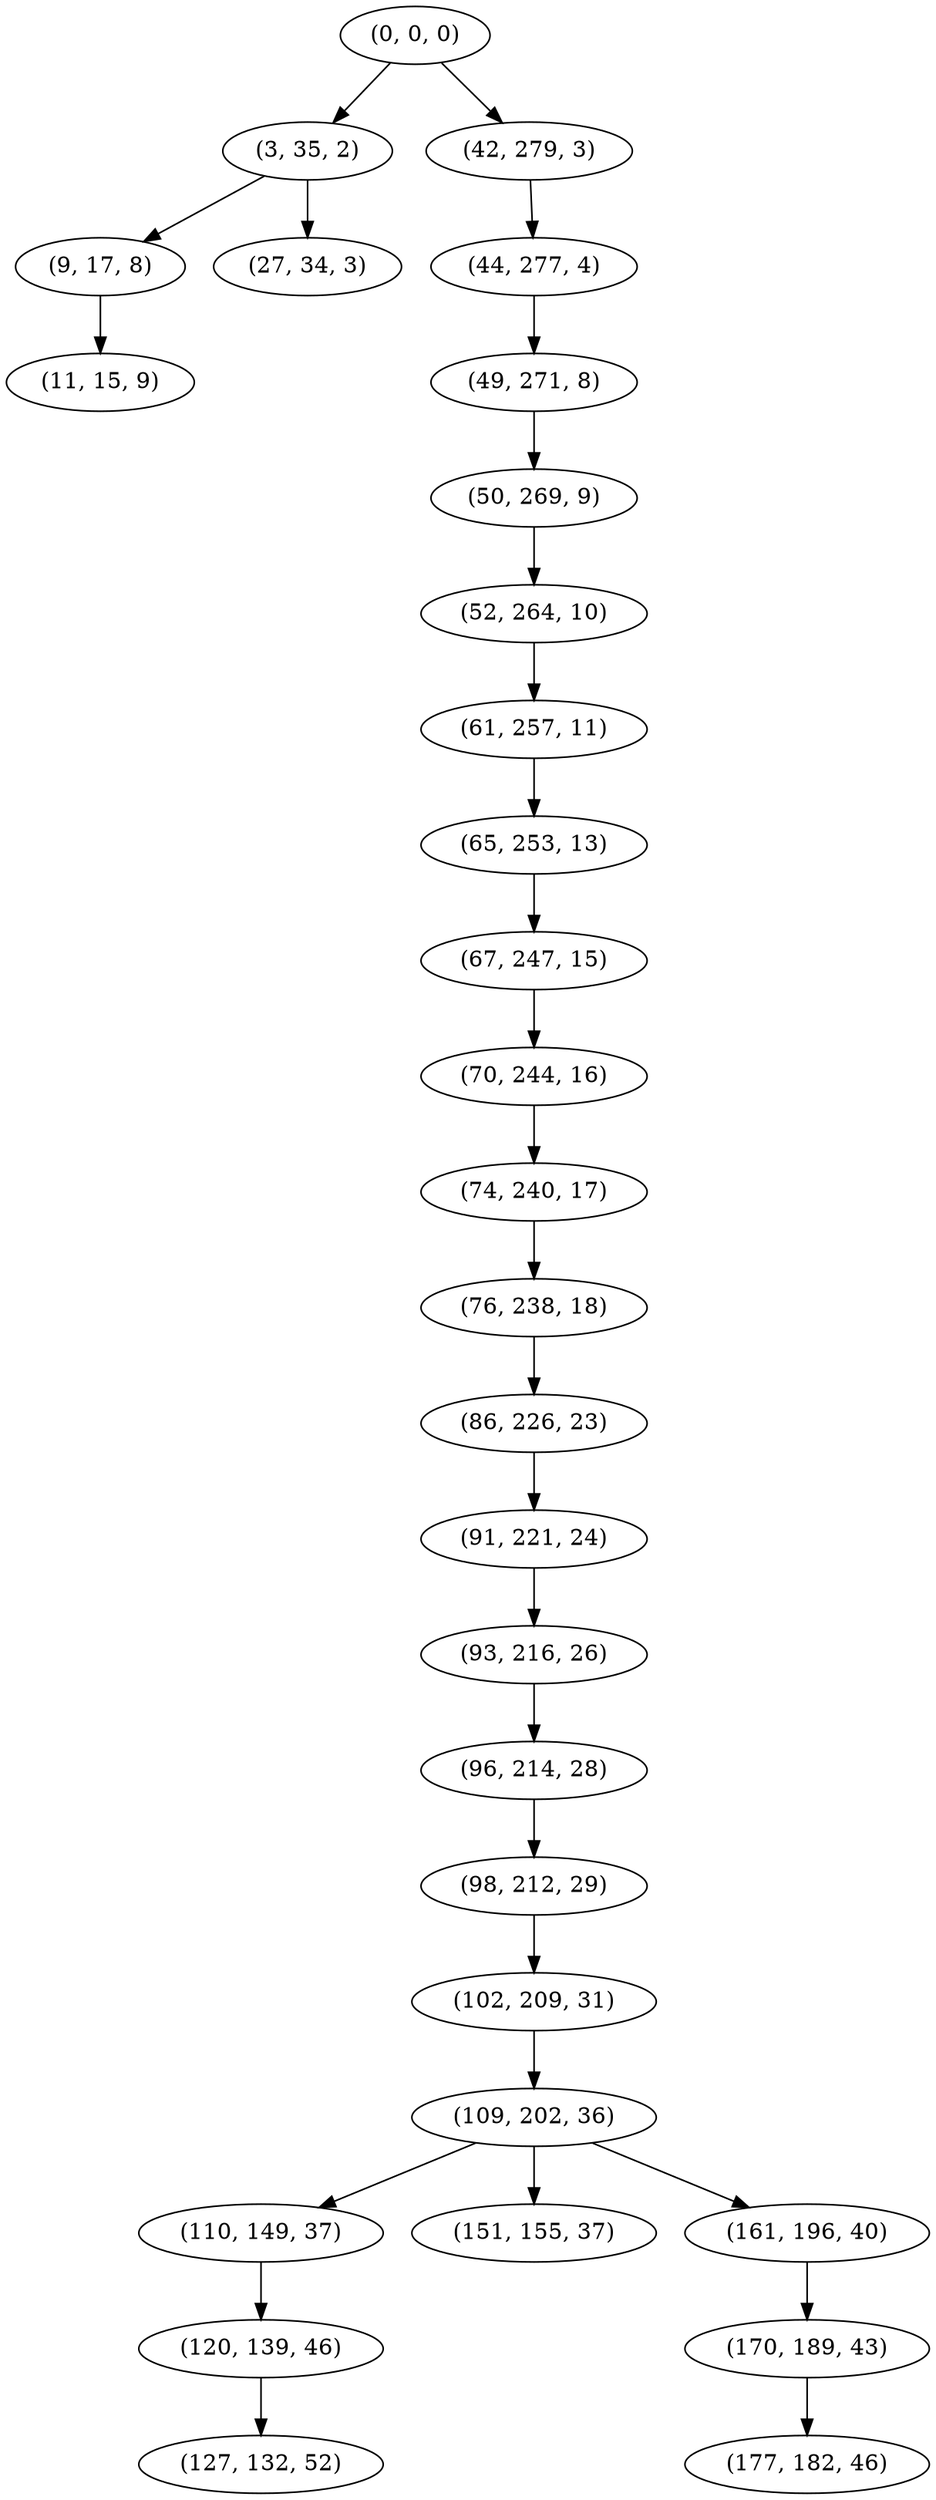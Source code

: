 digraph tree {
    "(0, 0, 0)";
    "(3, 35, 2)";
    "(9, 17, 8)";
    "(11, 15, 9)";
    "(27, 34, 3)";
    "(42, 279, 3)";
    "(44, 277, 4)";
    "(49, 271, 8)";
    "(50, 269, 9)";
    "(52, 264, 10)";
    "(61, 257, 11)";
    "(65, 253, 13)";
    "(67, 247, 15)";
    "(70, 244, 16)";
    "(74, 240, 17)";
    "(76, 238, 18)";
    "(86, 226, 23)";
    "(91, 221, 24)";
    "(93, 216, 26)";
    "(96, 214, 28)";
    "(98, 212, 29)";
    "(102, 209, 31)";
    "(109, 202, 36)";
    "(110, 149, 37)";
    "(120, 139, 46)";
    "(127, 132, 52)";
    "(151, 155, 37)";
    "(161, 196, 40)";
    "(170, 189, 43)";
    "(177, 182, 46)";
    "(0, 0, 0)" -> "(3, 35, 2)";
    "(0, 0, 0)" -> "(42, 279, 3)";
    "(3, 35, 2)" -> "(9, 17, 8)";
    "(3, 35, 2)" -> "(27, 34, 3)";
    "(9, 17, 8)" -> "(11, 15, 9)";
    "(42, 279, 3)" -> "(44, 277, 4)";
    "(44, 277, 4)" -> "(49, 271, 8)";
    "(49, 271, 8)" -> "(50, 269, 9)";
    "(50, 269, 9)" -> "(52, 264, 10)";
    "(52, 264, 10)" -> "(61, 257, 11)";
    "(61, 257, 11)" -> "(65, 253, 13)";
    "(65, 253, 13)" -> "(67, 247, 15)";
    "(67, 247, 15)" -> "(70, 244, 16)";
    "(70, 244, 16)" -> "(74, 240, 17)";
    "(74, 240, 17)" -> "(76, 238, 18)";
    "(76, 238, 18)" -> "(86, 226, 23)";
    "(86, 226, 23)" -> "(91, 221, 24)";
    "(91, 221, 24)" -> "(93, 216, 26)";
    "(93, 216, 26)" -> "(96, 214, 28)";
    "(96, 214, 28)" -> "(98, 212, 29)";
    "(98, 212, 29)" -> "(102, 209, 31)";
    "(102, 209, 31)" -> "(109, 202, 36)";
    "(109, 202, 36)" -> "(110, 149, 37)";
    "(109, 202, 36)" -> "(151, 155, 37)";
    "(109, 202, 36)" -> "(161, 196, 40)";
    "(110, 149, 37)" -> "(120, 139, 46)";
    "(120, 139, 46)" -> "(127, 132, 52)";
    "(161, 196, 40)" -> "(170, 189, 43)";
    "(170, 189, 43)" -> "(177, 182, 46)";
}
